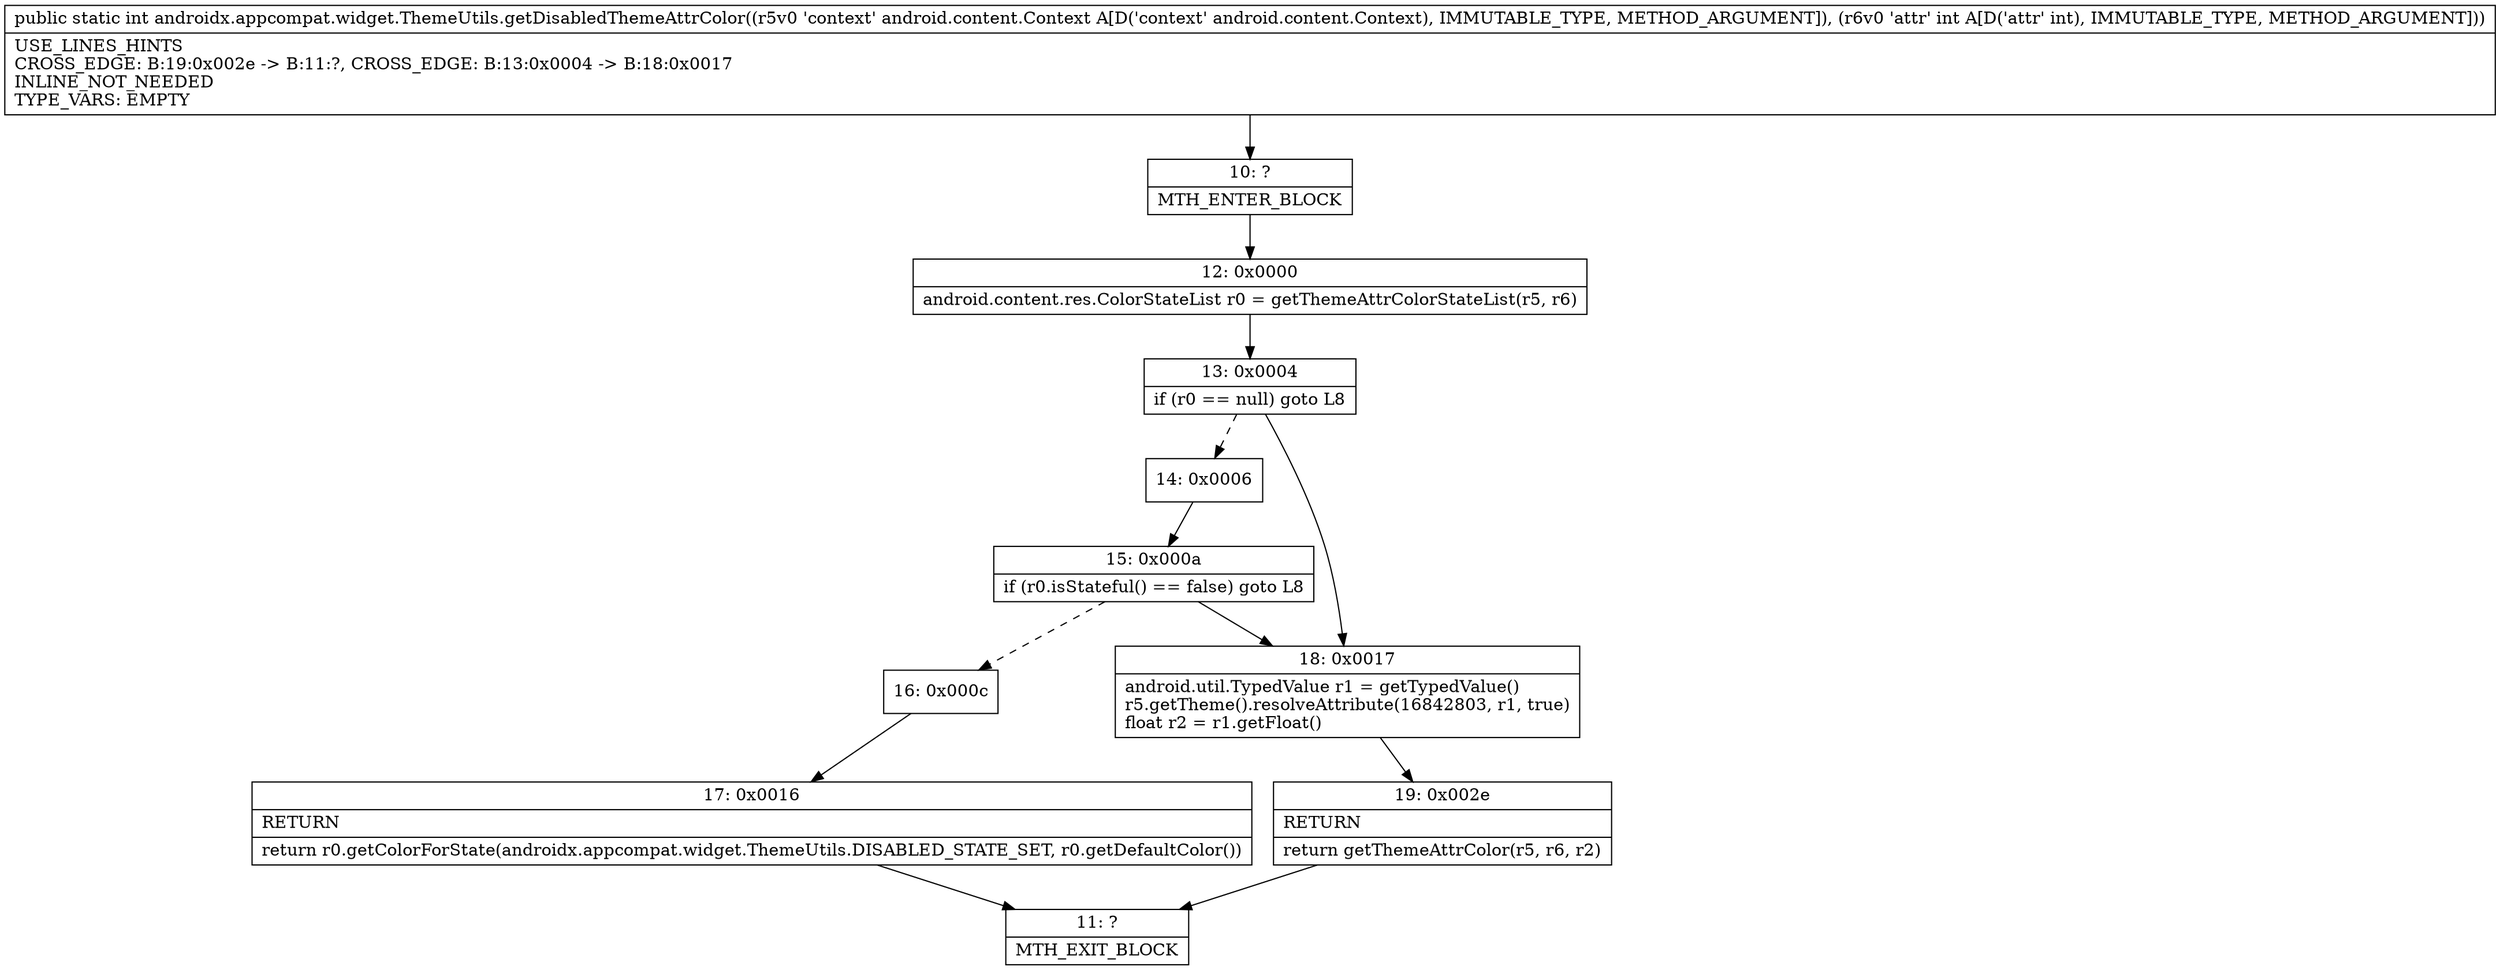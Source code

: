digraph "CFG forandroidx.appcompat.widget.ThemeUtils.getDisabledThemeAttrColor(Landroid\/content\/Context;I)I" {
Node_10 [shape=record,label="{10\:\ ?|MTH_ENTER_BLOCK\l}"];
Node_12 [shape=record,label="{12\:\ 0x0000|android.content.res.ColorStateList r0 = getThemeAttrColorStateList(r5, r6)\l}"];
Node_13 [shape=record,label="{13\:\ 0x0004|if (r0 == null) goto L8\l}"];
Node_14 [shape=record,label="{14\:\ 0x0006}"];
Node_15 [shape=record,label="{15\:\ 0x000a|if (r0.isStateful() == false) goto L8\l}"];
Node_16 [shape=record,label="{16\:\ 0x000c}"];
Node_17 [shape=record,label="{17\:\ 0x0016|RETURN\l|return r0.getColorForState(androidx.appcompat.widget.ThemeUtils.DISABLED_STATE_SET, r0.getDefaultColor())\l}"];
Node_11 [shape=record,label="{11\:\ ?|MTH_EXIT_BLOCK\l}"];
Node_18 [shape=record,label="{18\:\ 0x0017|android.util.TypedValue r1 = getTypedValue()\lr5.getTheme().resolveAttribute(16842803, r1, true)\lfloat r2 = r1.getFloat()\l}"];
Node_19 [shape=record,label="{19\:\ 0x002e|RETURN\l|return getThemeAttrColor(r5, r6, r2)\l}"];
MethodNode[shape=record,label="{public static int androidx.appcompat.widget.ThemeUtils.getDisabledThemeAttrColor((r5v0 'context' android.content.Context A[D('context' android.content.Context), IMMUTABLE_TYPE, METHOD_ARGUMENT]), (r6v0 'attr' int A[D('attr' int), IMMUTABLE_TYPE, METHOD_ARGUMENT]))  | USE_LINES_HINTS\lCROSS_EDGE: B:19:0x002e \-\> B:11:?, CROSS_EDGE: B:13:0x0004 \-\> B:18:0x0017\lINLINE_NOT_NEEDED\lTYPE_VARS: EMPTY\l}"];
MethodNode -> Node_10;Node_10 -> Node_12;
Node_12 -> Node_13;
Node_13 -> Node_14[style=dashed];
Node_13 -> Node_18;
Node_14 -> Node_15;
Node_15 -> Node_16[style=dashed];
Node_15 -> Node_18;
Node_16 -> Node_17;
Node_17 -> Node_11;
Node_18 -> Node_19;
Node_19 -> Node_11;
}


